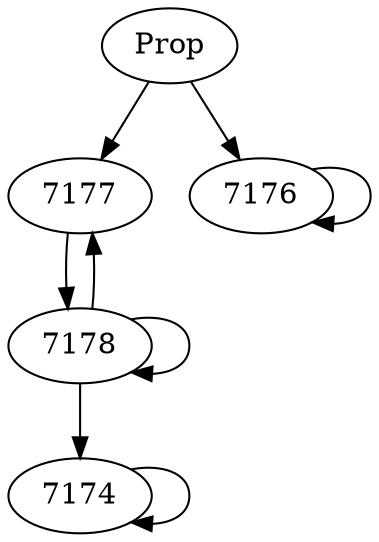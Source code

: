 // Induction Graph of ./tests/6s515rb1
digraph{
  Prop -> 7177
  Prop -> 7176
  7177 -> 7178
  7176 -> 7176
  7178 -> 7177
  7178 -> 7178
  7178 -> 7174
  7174 -> 7174
}